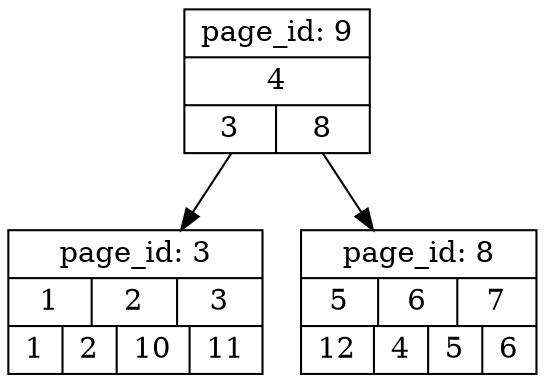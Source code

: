 digraph G {
  concentrate=True;
 rankdir=TB;
 node [shape=record]
9 [label="{page_id: 9| {4}| {3 | 8}}"]
3 [label="{page_id: 3| {1 | 2 | 3}| {1 | 2 | 10 | 11}}"]
8 [label="{page_id: 8| {5 | 6 | 7}| {12 | 4 | 5 | 6}}"]
9->8
9->3
}

